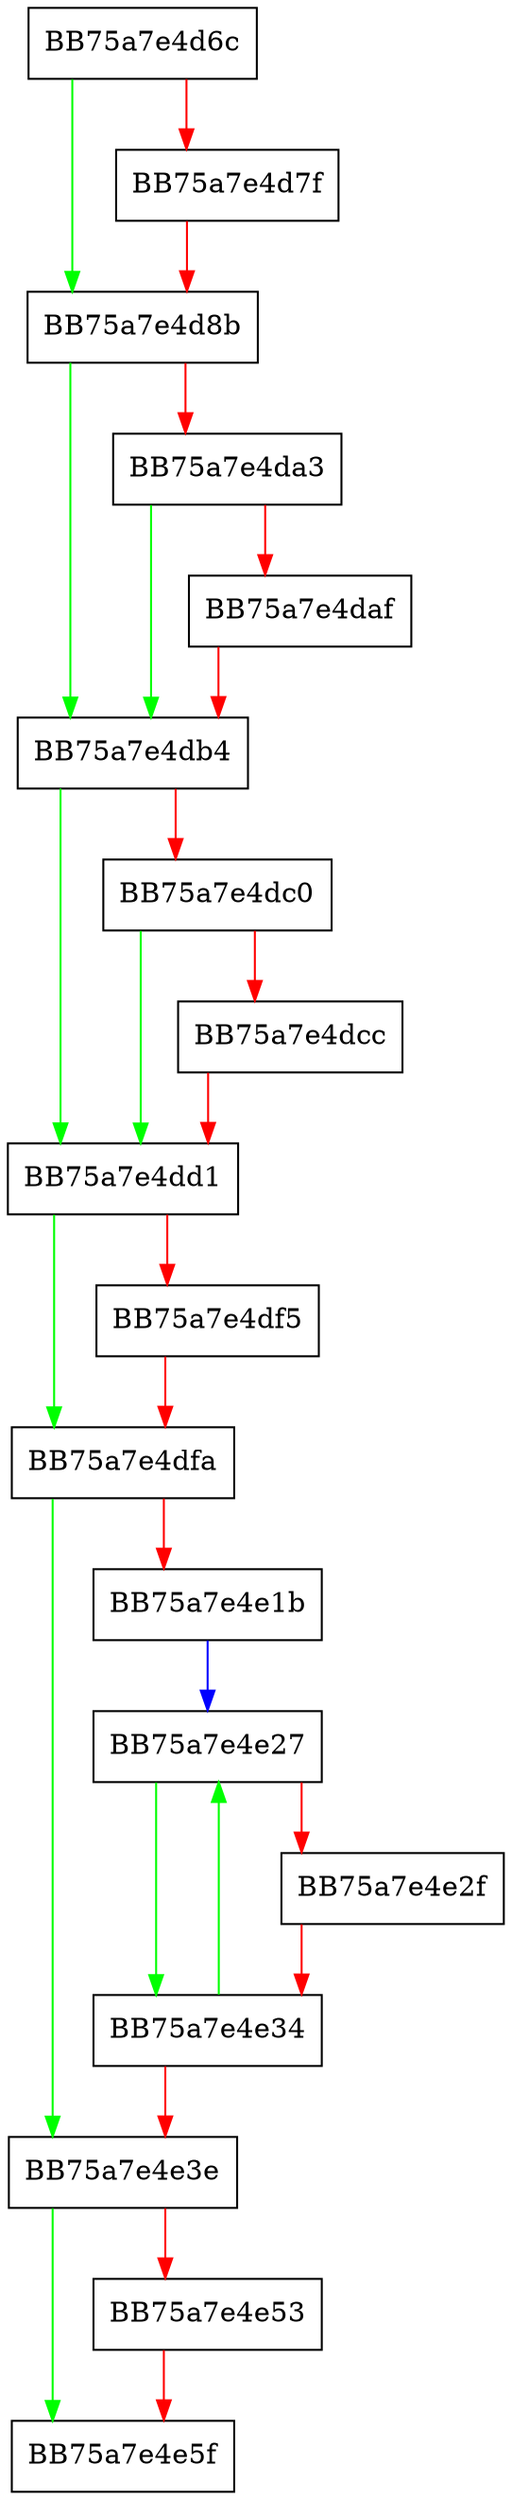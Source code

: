 digraph EmitDynamicSymbolsDCStart {
  node [shape="box"];
  graph [splines=ortho];
  BB75a7e4d6c -> BB75a7e4d8b [color="green"];
  BB75a7e4d6c -> BB75a7e4d7f [color="red"];
  BB75a7e4d7f -> BB75a7e4d8b [color="red"];
  BB75a7e4d8b -> BB75a7e4db4 [color="green"];
  BB75a7e4d8b -> BB75a7e4da3 [color="red"];
  BB75a7e4da3 -> BB75a7e4db4 [color="green"];
  BB75a7e4da3 -> BB75a7e4daf [color="red"];
  BB75a7e4daf -> BB75a7e4db4 [color="red"];
  BB75a7e4db4 -> BB75a7e4dd1 [color="green"];
  BB75a7e4db4 -> BB75a7e4dc0 [color="red"];
  BB75a7e4dc0 -> BB75a7e4dd1 [color="green"];
  BB75a7e4dc0 -> BB75a7e4dcc [color="red"];
  BB75a7e4dcc -> BB75a7e4dd1 [color="red"];
  BB75a7e4dd1 -> BB75a7e4dfa [color="green"];
  BB75a7e4dd1 -> BB75a7e4df5 [color="red"];
  BB75a7e4df5 -> BB75a7e4dfa [color="red"];
  BB75a7e4dfa -> BB75a7e4e3e [color="green"];
  BB75a7e4dfa -> BB75a7e4e1b [color="red"];
  BB75a7e4e1b -> BB75a7e4e27 [color="blue"];
  BB75a7e4e27 -> BB75a7e4e34 [color="green"];
  BB75a7e4e27 -> BB75a7e4e2f [color="red"];
  BB75a7e4e2f -> BB75a7e4e34 [color="red"];
  BB75a7e4e34 -> BB75a7e4e27 [color="green"];
  BB75a7e4e34 -> BB75a7e4e3e [color="red"];
  BB75a7e4e3e -> BB75a7e4e5f [color="green"];
  BB75a7e4e3e -> BB75a7e4e53 [color="red"];
  BB75a7e4e53 -> BB75a7e4e5f [color="red"];
}
